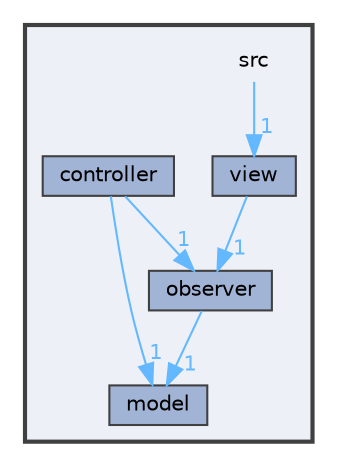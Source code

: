 digraph "src"
{
 // LATEX_PDF_SIZE
  bgcolor="transparent";
  edge [fontname=Helvetica,fontsize=10,labelfontname=Helvetica,labelfontsize=10];
  node [fontname=Helvetica,fontsize=10,shape=box,height=0.2,width=0.4];
  compound=true
  subgraph clusterdir_68267d1309a1af8e8297ef4c3efbcdba {
    graph [ bgcolor="#edf0f7", pencolor="grey25", label="", fontname=Helvetica,fontsize=10 style="filled,bold", URL="dir_68267d1309a1af8e8297ef4c3efbcdba.html",tooltip=""]
    dir_68267d1309a1af8e8297ef4c3efbcdba [shape=plaintext, label="src"];
  dir_41ef5d8a90b9cc03a02949a5c062e6f0 [label="controller", fillcolor="#a2b4d6", color="grey25", style="filled", URL="dir_41ef5d8a90b9cc03a02949a5c062e6f0.html",tooltip=""];
  dir_5dd65160827af56e6353642206b80129 [label="model", fillcolor="#a2b4d6", color="grey25", style="filled", URL="dir_5dd65160827af56e6353642206b80129.html",tooltip=""];
  dir_5376cbbeba9836d2ab7d01399d5aa22a [label="observer", fillcolor="#a2b4d6", color="grey25", style="filled", URL="dir_5376cbbeba9836d2ab7d01399d5aa22a.html",tooltip=""];
  dir_b39b5091e8d1d2be4b7fc59d57749634 [label="view", fillcolor="#a2b4d6", color="grey25", style="filled", URL="dir_b39b5091e8d1d2be4b7fc59d57749634.html",tooltip=""];
  }
  dir_68267d1309a1af8e8297ef4c3efbcdba->dir_b39b5091e8d1d2be4b7fc59d57749634 [headlabel="1", labeldistance=1.5 headhref="dir_000004_000007.html" href="dir_000004_000007.html" color="steelblue1" fontcolor="steelblue1"];
  dir_41ef5d8a90b9cc03a02949a5c062e6f0->dir_5376cbbeba9836d2ab7d01399d5aa22a [headlabel="1", labeldistance=1.5 headhref="dir_000000_000003.html" href="dir_000000_000003.html" color="steelblue1" fontcolor="steelblue1"];
  dir_41ef5d8a90b9cc03a02949a5c062e6f0->dir_5dd65160827af56e6353642206b80129 [headlabel="1", labeldistance=1.5 headhref="dir_000000_000002.html" href="dir_000000_000002.html" color="steelblue1" fontcolor="steelblue1"];
  dir_5376cbbeba9836d2ab7d01399d5aa22a->dir_5dd65160827af56e6353642206b80129 [headlabel="1", labeldistance=1.5 headhref="dir_000003_000002.html" href="dir_000003_000002.html" color="steelblue1" fontcolor="steelblue1"];
  dir_b39b5091e8d1d2be4b7fc59d57749634->dir_5376cbbeba9836d2ab7d01399d5aa22a [headlabel="1", labeldistance=1.5 headhref="dir_000007_000003.html" href="dir_000007_000003.html" color="steelblue1" fontcolor="steelblue1"];
}
